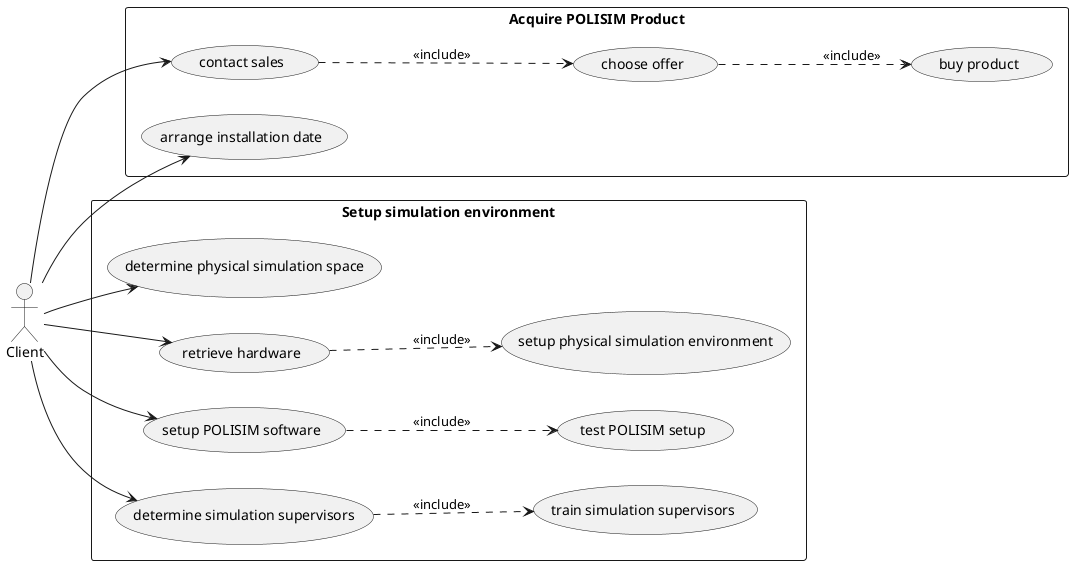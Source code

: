 @startuml
left to right direction
 
actor Client

rectangle "Acquire POLISIM Product" {
	usecase "contact sales" as UC1
	usecase "choose offer" as UC2
	usecase "buy product" as UC3
	usecase "arrange installation date" as UC4
}

rectangle "Setup simulation environment" {
	usecase "determine physical simulation space" as UC5
	usecase "retrieve hardware" as UC6
	usecase "setup physical simulation environment" as UC7
	usecase "setup POLISIM software" as UC8
	usecase "test POLISIM setup" as UC9
	usecase "determine simulation supervisors" as UC10
	usecase "train simulation supervisors" as UC11
} 
 
Client --> UC1 
UC1 ..> UC2: <<include>>
UC2 ..> UC3: <<include>>
Client --> UC4

Client --> UC5
Client --> UC6
UC6 ..> UC7: <<include>>
Client --> UC8
UC8 ..> UC9: <<include>>
Client --> UC10
UC10 ..> UC11: <<include>>
  
@enduml